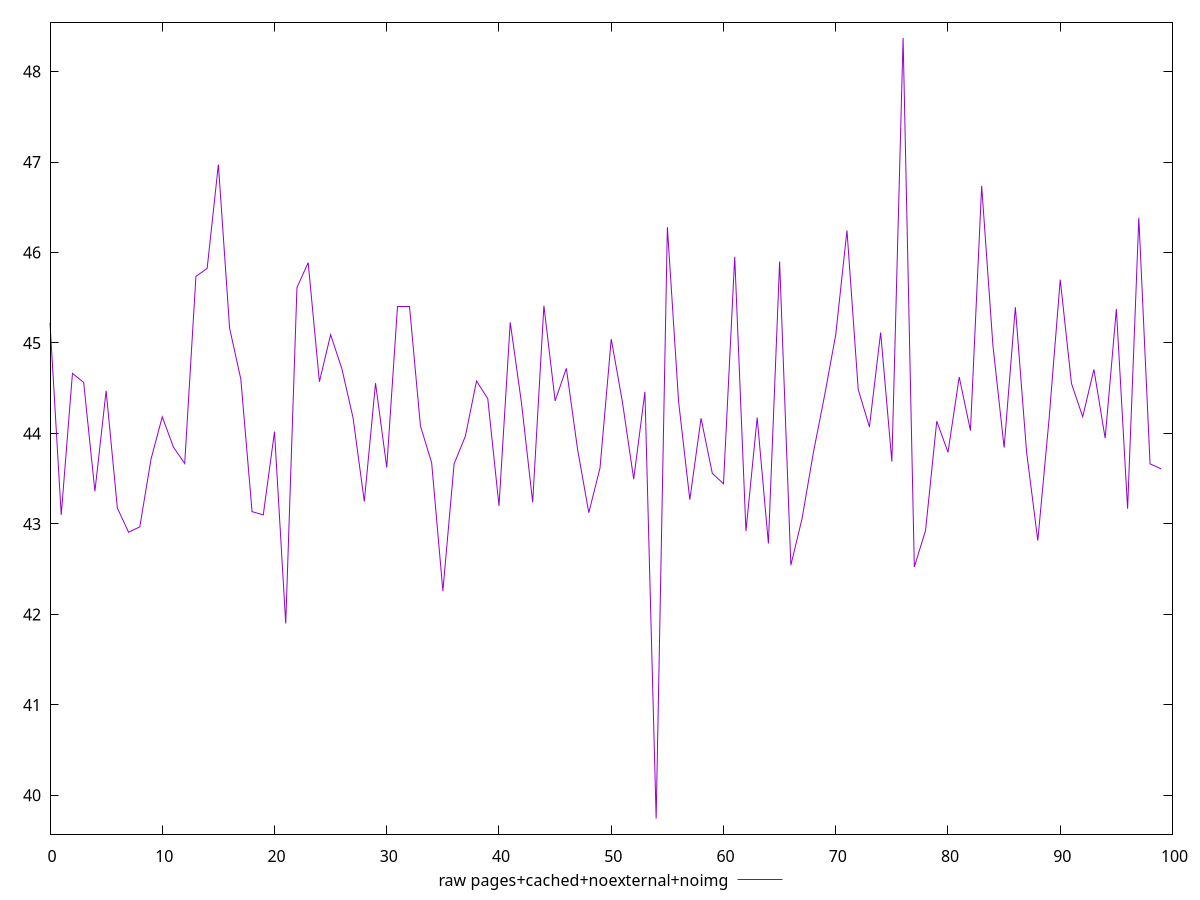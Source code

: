 $_rawPagesCachedNoexternalNoimg <<EOF
45.22399999999999
43.10000000000001
44.663999999999994
44.564
43.359999999999985
44.471999999999994
43.176
42.907999999999994
42.967999999999996
43.715999999999994
44.18399999999999
43.848
43.66799999999999
45.73599999999999
45.824
46.971999999999994
45.163999999999994
44.599999999999994
43.135999999999996
43.099999999999994
44.019999999999996
41.89999999999999
45.611999999999995
45.88799999999999
44.57199999999999
45.091999999999985
44.71599999999998
44.172
43.248
44.55599999999999
43.62399999999998
45.39999999999999
45.4
44.08399999999999
43.676
42.25999999999999
43.663999999999994
43.96799999999998
44.58
44.384
43.2
45.228
44.34
43.239999999999995
45.41199999999998
44.359999999999985
44.71999999999999
43.82399999999999
43.123999999999995
43.61999999999999
45.04399999999999
44.34399999999998
43.495999999999995
44.459999999999994
39.74399999999999
46.27999999999999
44.35199999999998
43.267999999999994
44.16799999999999
43.55999999999999
43.44399999999999
45.95199999999999
42.92
44.176
42.78399999999999
45.9
42.544
43.05999999999999
43.78399999999999
44.41599999999998
45.091999999999985
46.244
44.48799999999999
44.072
45.115999999999985
43.688
48.372
42.524
42.92799999999998
44.135999999999996
43.791999999999994
44.623999999999995
44.03199999999998
46.73599999999999
44.97599999999999
43.843999999999994
45.395999999999994
43.79599999999999
42.816
44.15199999999999
45.69999999999999
44.55199999999999
44.184
44.708
43.94799999999999
45.37599999999999
43.16799999999999
46.38399999999999
43.66399999999999
43.60799999999999
EOF
set key outside below
set terminal pngcairo
set output "report_00006_2020-11-02T20-21-41.718Z/bootup-time/pages+cached+noexternal+noimg//raw.png"
set yrange [39.571439999999996:48.54456]
plot $_rawPagesCachedNoexternalNoimg title "raw pages+cached+noexternal+noimg" with line ,